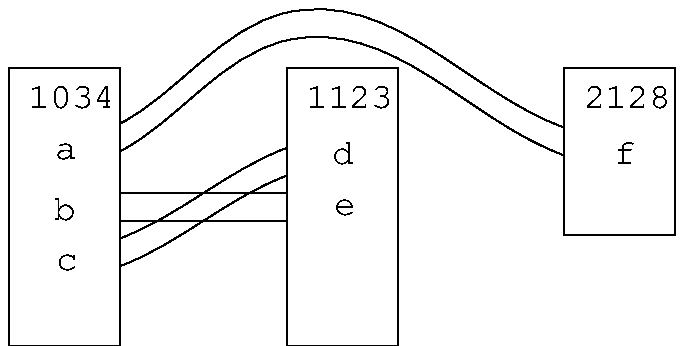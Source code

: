 %
%
%  diagram to demonstrate regional bi-directional links
%
%

prologues:=1;

picture pic;
input boxes;

defaultscale := 1.3;

%------------------------------------------------------------
% figure 1
%------------------------------------------------------------
beginfig(1);

%
% left box
%
boxit.bl();
bl.dx=20;
bl.dy=50;
bl.nw=(100,100);
drawboxed(bl);;

label("1034", (120,90));

%
% middle box
%
boxit.bm();
bm.dx=20;
bm.dy=50;
bm.nw=(200,100);
drawboxed(bm);

label("1123", (220,90));

%
% right box
%
boxit.br();
br.dx=20;
br.dy=30;
br.nw=(300,100);
drawboxed(br);

label("2128", (320,90));

%
% label coordinates
%
ax=120;
ay=70;
by=50;
cy=30;

dx=220;
dy=70;
ey=50;

fx=320;
fy=70;

%
% labels
%
label( "a" , (ax,ay));
label( "b" , (ax,by));
label( "c" , (ax,cy));
label( "d" , (dx,dy));
label( "e" , (dx,ey));
label( "f" , (fx,fy));

%
% arrows
%

draw (ax,ay+5){right} ... (200,120 ) ... (fx,dy+5){right} cutafter bpath br  cutbefore bpath bl;
draw (ax,ay-5){right} ... (200,110 ) ... (fx,dy-5){right} cutafter bpath br  cutbefore bpath bl;

draw (ax,cy+5){right} ... (dx,dy+5){right} cutafter bpath bm  cutbefore bpath bl;
draw (ax,cy-5){right} ... (dx,dy-5){right} cutafter bpath bm  cutbefore bpath bl;

draw (ax,by+5){right} ... (dx,ey+5){right} cutafter bpath bm  cutbefore bpath bl;
draw (ax,by-5){right} ... (dx,ey-5){right} cutafter bpath bm  cutbefore bpath bl;

endfig;

%------------------------------------------------------------
% figure 2
%------------------------------------------------------------
beginfig(2);

%
% left box
%
boxit.bl();
bl.dx=40;
bl.dy=50;
bl.nw=(100,100);
drawboxed(bl);

label("1034", (140,90));

%
% middle box
%
boxit.bm();
bm.dx=40;
bm.dy=50;
bm.nw=(200,100);
drawboxed(bm);

label("1123", (240,90));

%
% right box
%
boxit.br();
br.dx=40;
br.dy=30;
br.nw=(300,100);
drawboxed(br);

label("2128", (340,90));

%
% label coordinates
%
ax2=120;
ay2=70;
by2=50;
cy2=30;

dx2=220;
dy2=70;
ey2=30;

fx2=320;
fy2=70;

%
% labels
%
label( "a" , (ax2,ay2));
label( "b" , (ax2,by2));
label( "c" , (ax2,cy2));
label( "d" , (dx2,dy2));
label( "e" , (dx2,ey2));
label( "f" , (fx2,fy2));


label( "f" , (ax2+30,ay2));
label( "e" , (ax2+30,by2));
label( "d" , (ax2+30,cy2));

label( "c" , (dx2+30,dy2));
label( "b" , (dx2+30,cy2));

label( "a" , (fx2+30,fy2));

%
% page lines
%
draw( (110, 80) .. (110, 10));
draw( (110+30, 80) .. (110+30, 10));

draw( (210, 80) .. (210, 10));
draw( (210+30, 80) .. (210+30, 10));


draw( (310, 80) .. (310, 45));
draw( (310+30, 80) .. (310+30, 45));


%
% arrows
%

%
% to
%
drawarrow (ax2,ay2){right} ... (180,ay2 ) ... (200,110 ) ... 
          (fx2,dy2-5){right} cutafter bpath br  cutbefore bpath bl;

drawarrow (ax2,cy2){right} ... (180,cy2 ) ... (dx2,dy2){right} cutafter bpath bm  cutbefore bpath bl;

drawarrow (ax2,by2){right} ... (180,by2 ) ... (dx2,ey2){right} cutafter bpath bm  cutbefore bpath bl;

%
% from
%
drawarrow (280,dy2){right} ... (260,110){left} ... (100,110){left}  ... (ax2,ay2){right} cutafter bpath bl  cutbefore bpath bm;


drawarrow (280,ey2){right} ... (260,5){left} ... (100,5){left}  ... (ax2,cy2){right} cutafter bpath bl  cutbefore bpath bm;


drawarrow (380,fy2){right} ... (260,2){left} ... (100,2){left}  ... (ax2,by2){right} cutafter bpath bl  cutbefore bpath br;



endfig;

end
